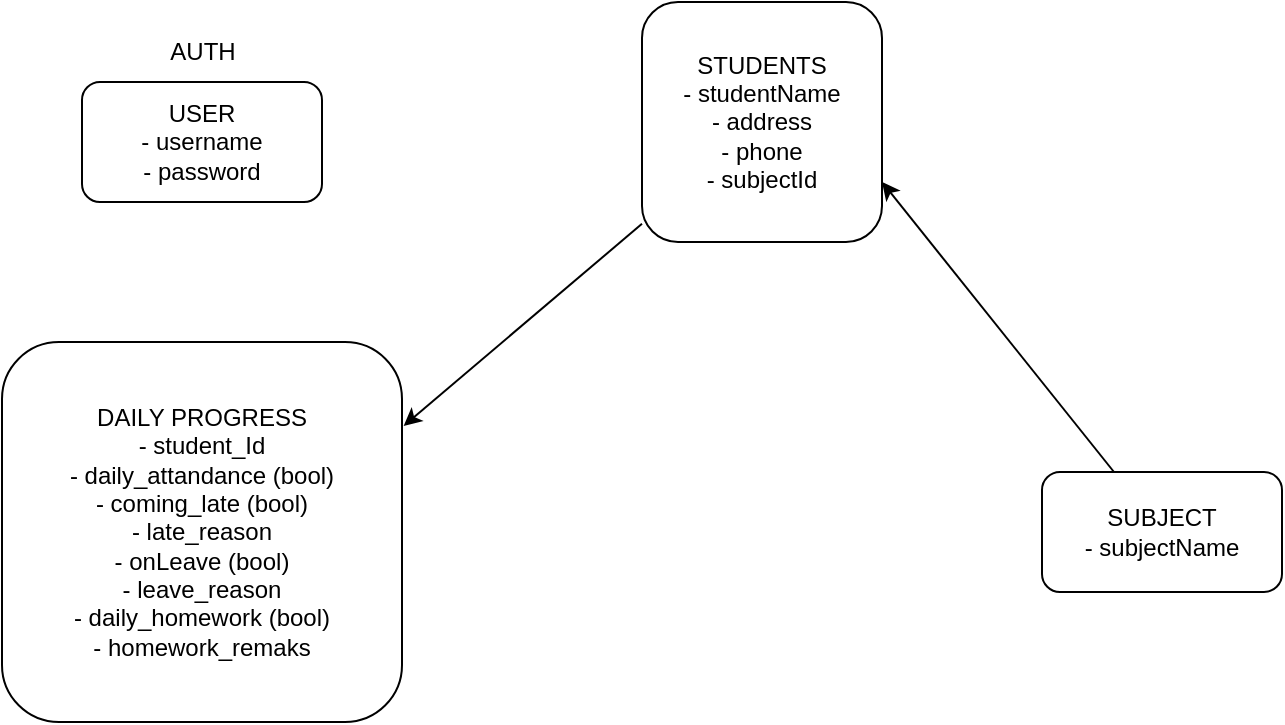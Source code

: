 <mxfile>
    <diagram id="-Rwz9Fdb1J4oEMUwfGD2" name="Page-1">
        <mxGraphModel dx="792" dy="471" grid="1" gridSize="10" guides="1" tooltips="1" connect="1" arrows="1" fold="1" page="1" pageScale="1" pageWidth="850" pageHeight="1100" math="0" shadow="0">
            <root>
                <mxCell id="0"/>
                <mxCell id="1" parent="0"/>
                <mxCell id="2" value="USER&lt;br&gt;- username&lt;br&gt;- password" style="rounded=1;whiteSpace=wrap;html=1;" vertex="1" parent="1">
                    <mxGeometry x="160" y="170" width="120" height="60" as="geometry"/>
                </mxCell>
                <mxCell id="8" style="edgeStyle=none;html=1;entryX=1;entryY=0.75;entryDx=0;entryDy=0;" edge="1" parent="1" source="3" target="4">
                    <mxGeometry relative="1" as="geometry"/>
                </mxCell>
                <mxCell id="3" value="SUBJECT&lt;br&gt;- subjectName" style="rounded=1;whiteSpace=wrap;html=1;" vertex="1" parent="1">
                    <mxGeometry x="640" y="365" width="120" height="60" as="geometry"/>
                </mxCell>
                <mxCell id="6" style="edgeStyle=none;html=1;entryX=1.004;entryY=0.221;entryDx=0;entryDy=0;entryPerimeter=0;" edge="1" parent="1" source="4" target="5">
                    <mxGeometry relative="1" as="geometry"/>
                </mxCell>
                <mxCell id="4" value="STUDENTS&lt;br&gt;- studentName&lt;br&gt;- address&lt;br&gt;- phone&lt;br&gt;- subjectId" style="rounded=1;whiteSpace=wrap;html=1;" vertex="1" parent="1">
                    <mxGeometry x="440" y="130" width="120" height="120" as="geometry"/>
                </mxCell>
                <mxCell id="5" value="DAILY PROGRESS&lt;br&gt;- student_Id&lt;br&gt;- daily_attandance (bool)&lt;br&gt;- coming_late (bool)&lt;br&gt;- late_reason&lt;br&gt;- onLeave (bool)&lt;br&gt;- leave_reason&lt;br&gt;- daily_homework (bool)&lt;br&gt;- homework_remaks" style="rounded=1;whiteSpace=wrap;html=1;" vertex="1" parent="1">
                    <mxGeometry x="120" y="300" width="200" height="190" as="geometry"/>
                </mxCell>
                <mxCell id="9" value="AUTH" style="text;html=1;align=center;verticalAlign=middle;resizable=0;points=[];autosize=1;strokeColor=none;fillColor=none;" vertex="1" parent="1">
                    <mxGeometry x="190" y="140" width="60" height="30" as="geometry"/>
                </mxCell>
            </root>
        </mxGraphModel>
    </diagram>
</mxfile>